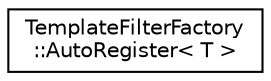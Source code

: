 digraph "类继承关系图"
{
 // INTERACTIVE_SVG=YES
 // LATEX_PDF_SIZE
  edge [fontname="Helvetica",fontsize="10",labelfontname="Helvetica",labelfontsize="10"];
  node [fontname="Helvetica",fontsize="10",shape=record];
  rankdir="LR";
  Node0 [label="TemplateFilterFactory\l::AutoRegister\< T \>",height=0.2,width=0.4,color="black", fillcolor="white", style="filled",URL="$d4/d67/class_template_filter_factory_1_1_auto_register.html",tooltip="Helper class for registering a filter function"];
}

